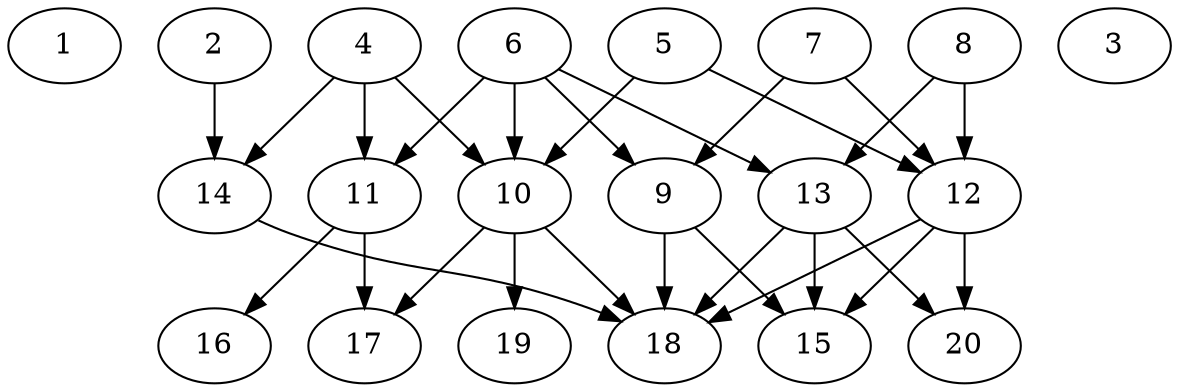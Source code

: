 // DAG automatically generated by daggen at Tue Jul 23 14:33:40 2019
// ./daggen --dot -n 20 --ccr 0.4 --fat 0.6 --regular 0.5 --density 0.8 --mindata 5242880 --maxdata 52428800 
digraph G {
  1 [size="102458880", alpha="0.14", expect_size="40983552"] 
  2 [size="30684160", alpha="0.18", expect_size="12273664"] 
  2 -> 14 [size ="12273664"]
  3 [size="49607680", alpha="0.00", expect_size="19843072"] 
  4 [size="81182720", alpha="0.03", expect_size="32473088"] 
  4 -> 10 [size ="32473088"]
  4 -> 11 [size ="32473088"]
  4 -> 14 [size ="32473088"]
  5 [size="62676480", alpha="0.02", expect_size="25070592"] 
  5 -> 10 [size ="25070592"]
  5 -> 12 [size ="25070592"]
  6 [size="73492480", alpha="0.11", expect_size="29396992"] 
  6 -> 9 [size ="29396992"]
  6 -> 10 [size ="29396992"]
  6 -> 11 [size ="29396992"]
  6 -> 13 [size ="29396992"]
  7 [size="66017280", alpha="0.03", expect_size="26406912"] 
  7 -> 9 [size ="26406912"]
  7 -> 12 [size ="26406912"]
  8 [size="35852800", alpha="0.18", expect_size="14341120"] 
  8 -> 12 [size ="14341120"]
  8 -> 13 [size ="14341120"]
  9 [size="116331520", alpha="0.01", expect_size="46532608"] 
  9 -> 15 [size ="46532608"]
  9 -> 18 [size ="46532608"]
  10 [size="15242240", alpha="0.12", expect_size="6096896"] 
  10 -> 17 [size ="6096896"]
  10 -> 18 [size ="6096896"]
  10 -> 19 [size ="6096896"]
  11 [size="126771200", alpha="0.15", expect_size="50708480"] 
  11 -> 16 [size ="50708480"]
  11 -> 17 [size ="50708480"]
  12 [size="91123200", alpha="0.19", expect_size="36449280"] 
  12 -> 15 [size ="36449280"]
  12 -> 18 [size ="36449280"]
  12 -> 20 [size ="36449280"]
  13 [size="76638720", alpha="0.15", expect_size="30655488"] 
  13 -> 15 [size ="30655488"]
  13 -> 18 [size ="30655488"]
  13 -> 20 [size ="30655488"]
  14 [size="77762560", alpha="0.13", expect_size="31105024"] 
  14 -> 18 [size ="31105024"]
  15 [size="94341120", alpha="0.03", expect_size="37736448"] 
  16 [size="106567680", alpha="0.10", expect_size="42627072"] 
  17 [size="50624000", alpha="0.13", expect_size="20249600"] 
  18 [size="65507840", alpha="0.04", expect_size="26203136"] 
  19 [size="56322560", alpha="0.03", expect_size="22529024"] 
  20 [size="64476160", alpha="0.02", expect_size="25790464"] 
}
